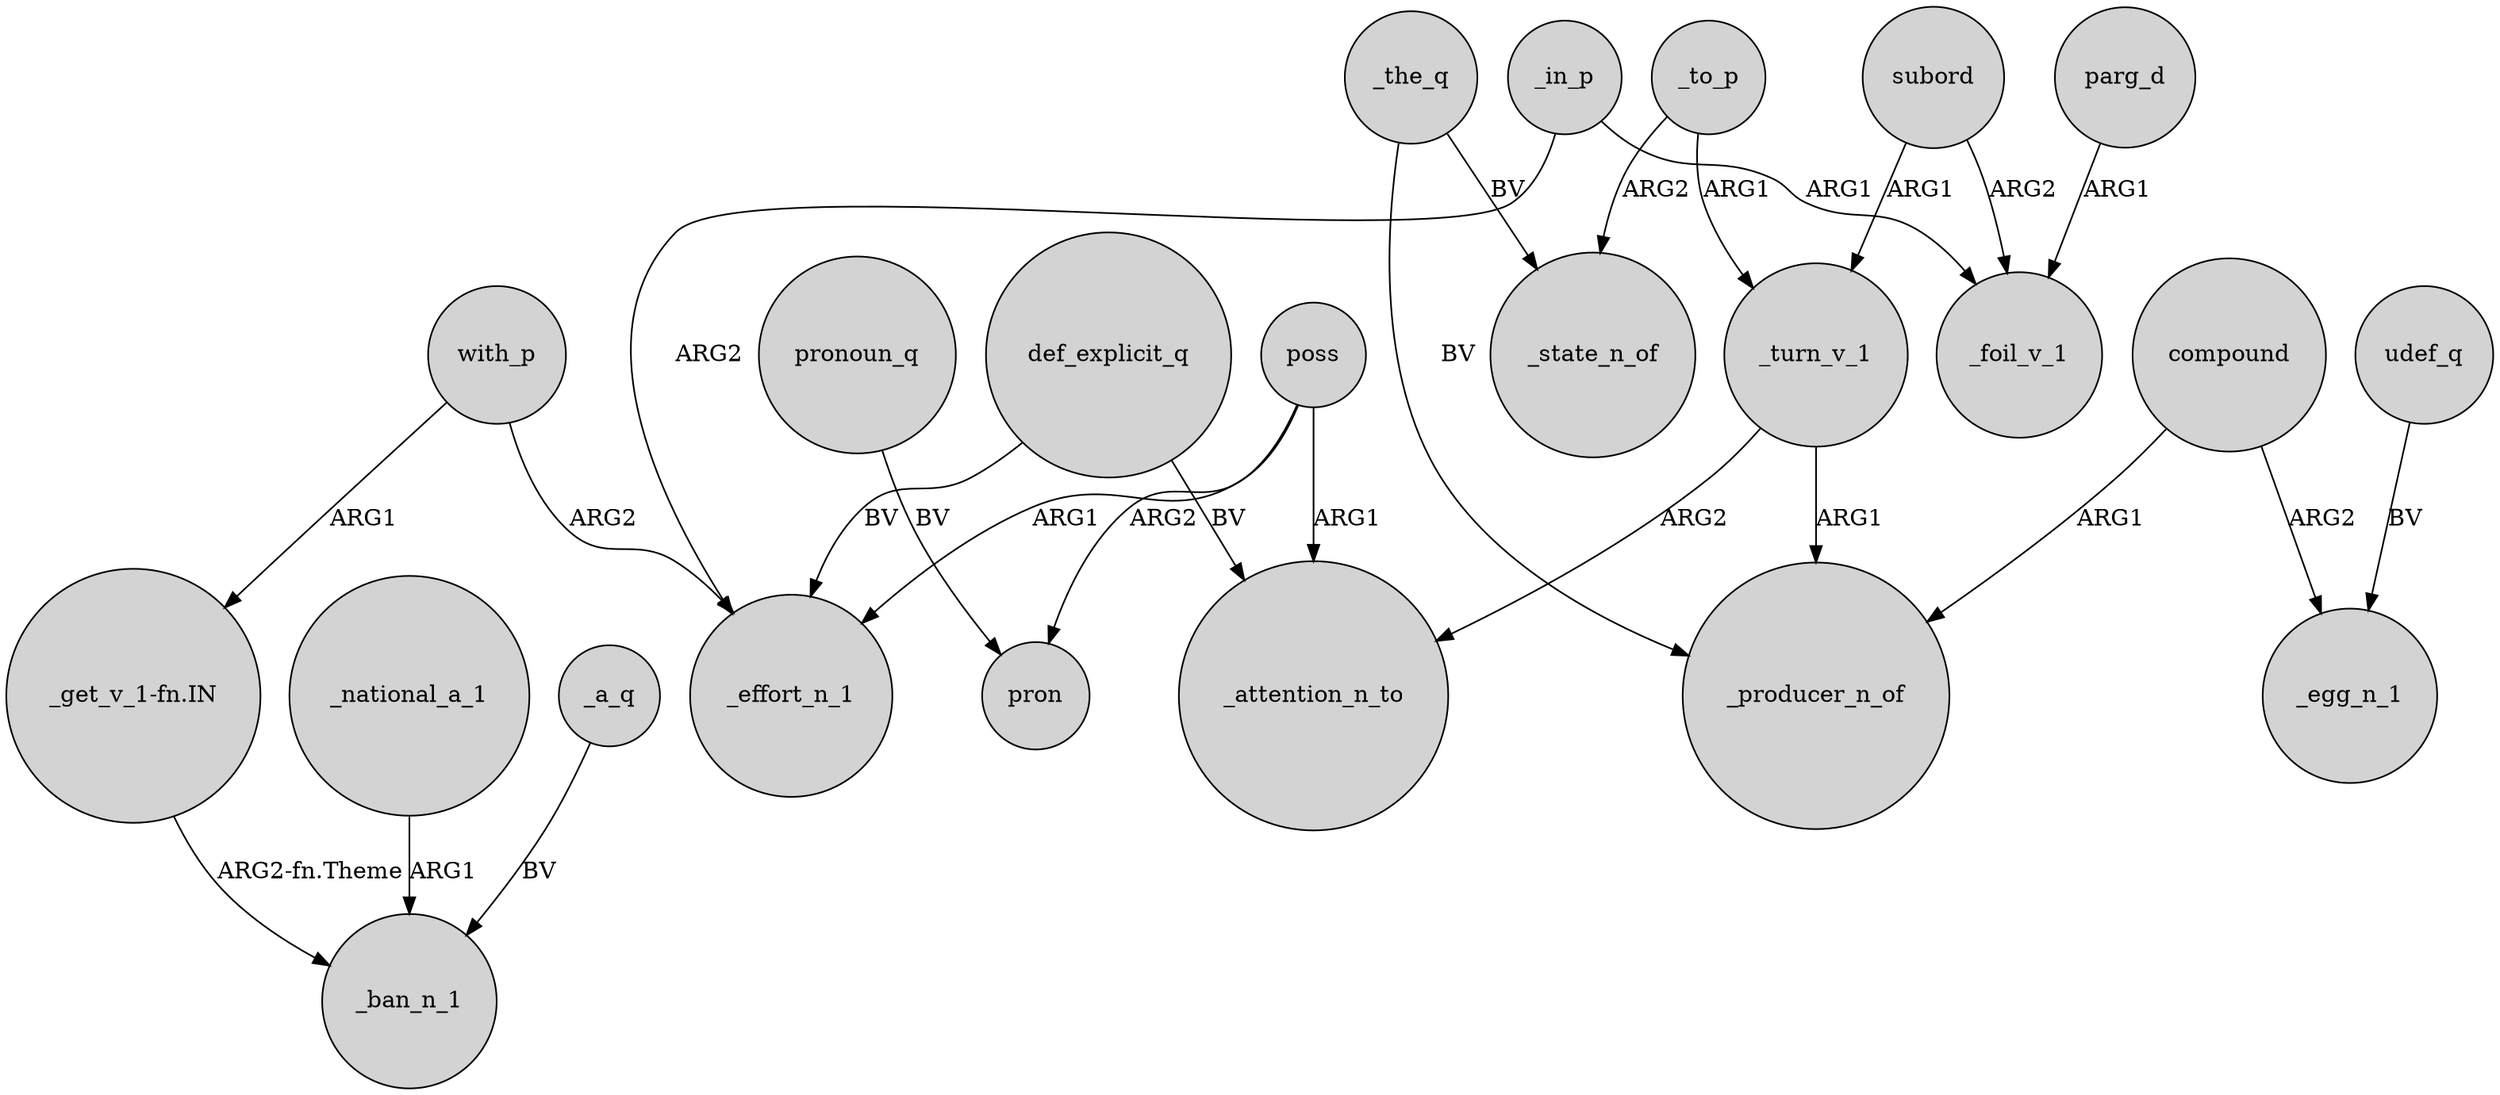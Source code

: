 digraph {
	node [shape=circle style=filled]
	with_p -> "_get_v_1-fn.IN" [label=ARG1]
	_the_q -> _producer_n_of [label=BV]
	compound -> _egg_n_1 [label=ARG2]
	_to_p -> _state_n_of [label=ARG2]
	_turn_v_1 -> _producer_n_of [label=ARG1]
	compound -> _producer_n_of [label=ARG1]
	poss -> pron [label=ARG2]
	with_p -> _effort_n_1 [label=ARG2]
	parg_d -> _foil_v_1 [label=ARG1]
	_in_p -> _effort_n_1 [label=ARG2]
	_national_a_1 -> _ban_n_1 [label=ARG1]
	_a_q -> _ban_n_1 [label=BV]
	poss -> _attention_n_to [label=ARG1]
	_to_p -> _turn_v_1 [label=ARG1]
	_in_p -> _foil_v_1 [label=ARG1]
	_the_q -> _state_n_of [label=BV]
	_turn_v_1 -> _attention_n_to [label=ARG2]
	pronoun_q -> pron [label=BV]
	"_get_v_1-fn.IN" -> _ban_n_1 [label="ARG2-fn.Theme"]
	subord -> _foil_v_1 [label=ARG2]
	def_explicit_q -> _effort_n_1 [label=BV]
	poss -> _effort_n_1 [label=ARG1]
	subord -> _turn_v_1 [label=ARG1]
	udef_q -> _egg_n_1 [label=BV]
	def_explicit_q -> _attention_n_to [label=BV]
}
